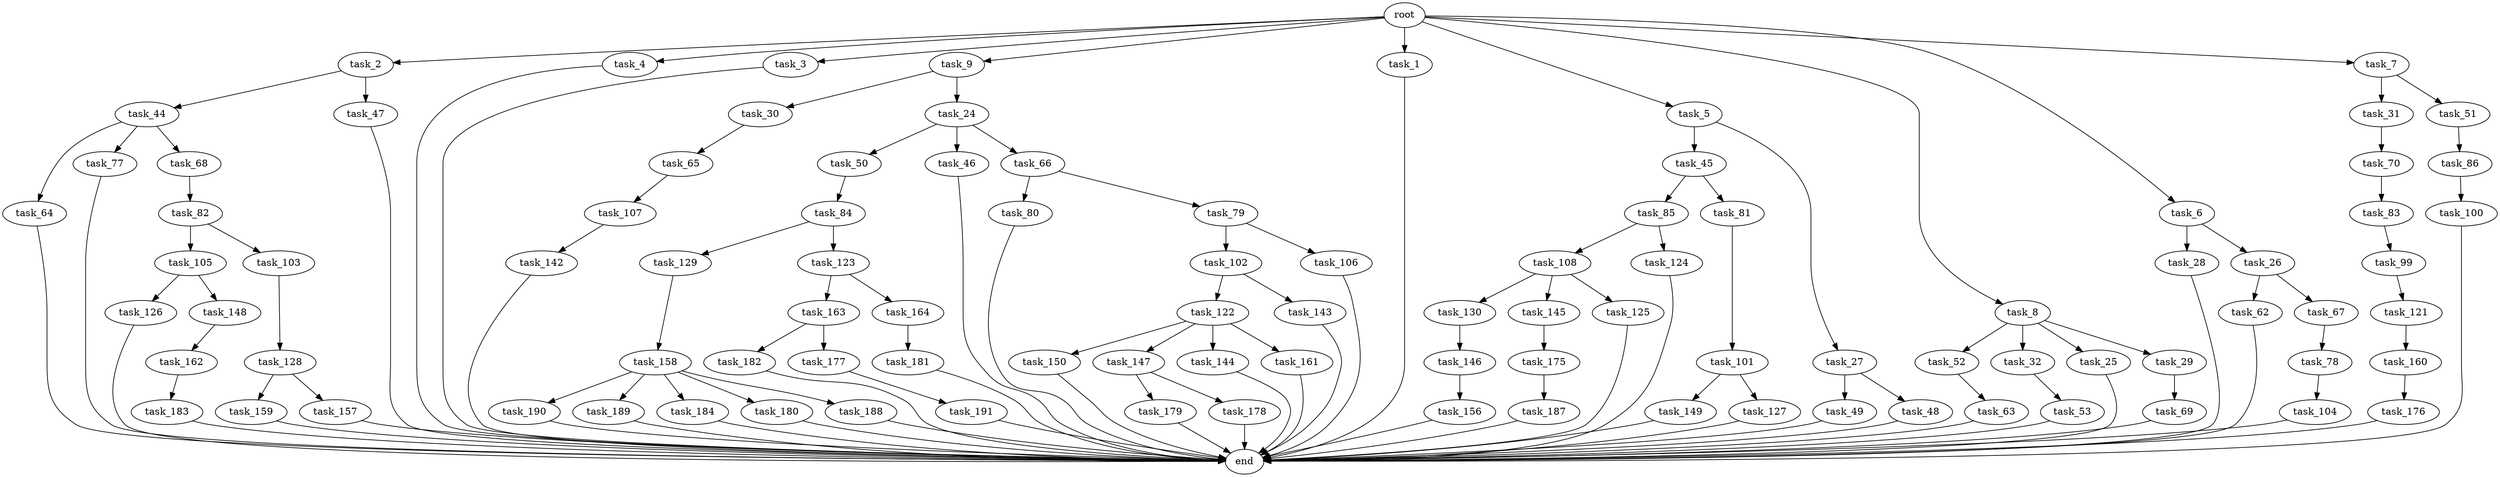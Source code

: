 digraph G {
  task_102 [size="429496729.600000"];
  task_65 [size="1391569403.904000"];
  task_176 [size="841813590.016000"];
  task_142 [size="1717986918.400000"];
  task_156 [size="429496729.600000"];
  task_162 [size="1099511627.776000"];
  task_149 [size="1099511627.776000"];
  task_105 [size="618475290.624000"];
  task_182 [size="429496729.600000"];
  task_45 [size="1099511627.776000"];
  task_163 [size="274877906.944000"];
  task_150 [size="1099511627.776000"];
  task_44 [size="618475290.624000"];
  task_179 [size="1717986918.400000"];
  task_122 [size="1099511627.776000"];
  task_82 [size="429496729.600000"];
  task_28 [size="429496729.600000"];
  task_50 [size="274877906.944000"];
  task_127 [size="1099511627.776000"];
  task_62 [size="618475290.624000"];
  task_49 [size="841813590.016000"];
  task_181 [size="1717986918.400000"];
  task_146 [size="841813590.016000"];
  task_159 [size="618475290.624000"];
  task_106 [size="429496729.600000"];
  task_121 [size="1391569403.904000"];
  task_147 [size="1099511627.776000"];
  task_190 [size="1391569403.904000"];
  task_164 [size="274877906.944000"];
  task_126 [size="274877906.944000"];
  task_52 [size="618475290.624000"];
  task_2 [size="2.048000"];
  task_67 [size="618475290.624000"];
  task_30 [size="68719476.736000"];
  task_31 [size="1391569403.904000"];
  task_177 [size="429496729.600000"];
  task_130 [size="618475290.624000"];
  task_160 [size="1099511627.776000"];
  task_104 [size="154618822.656000"];
  task_4 [size="2.048000"];
  task_48 [size="841813590.016000"];
  task_85 [size="1717986918.400000"];
  task_80 [size="1099511627.776000"];
  task_129 [size="68719476.736000"];
  task_100 [size="1717986918.400000"];
  task_103 [size="618475290.624000"];
  task_78 [size="429496729.600000"];
  task_157 [size="618475290.624000"];
  task_24 [size="68719476.736000"];
  task_3 [size="2.048000"];
  task_9 [size="2.048000"];
  task_32 [size="618475290.624000"];
  task_143 [size="1099511627.776000"];
  task_25 [size="618475290.624000"];
  task_144 [size="1099511627.776000"];
  task_148 [size="274877906.944000"];
  task_86 [size="1391569403.904000"];
  task_189 [size="1391569403.904000"];
  task_101 [size="1717986918.400000"];
  task_1 [size="2.048000"];
  task_107 [size="429496729.600000"];
  task_26 [size="429496729.600000"];
  task_99 [size="1717986918.400000"];
  task_69 [size="429496729.600000"];
  task_46 [size="274877906.944000"];
  task_5 [size="2.048000"];
  task_108 [size="429496729.600000"];
  end [size="0.000000"];
  task_8 [size="2.048000"];
  task_64 [size="1717986918.400000"];
  task_83 [size="1391569403.904000"];
  task_63 [size="618475290.624000"];
  task_183 [size="1391569403.904000"];
  task_84 [size="841813590.016000"];
  task_47 [size="618475290.624000"];
  task_29 [size="618475290.624000"];
  task_145 [size="618475290.624000"];
  task_79 [size="1099511627.776000"];
  task_53 [size="154618822.656000"];
  task_178 [size="1717986918.400000"];
  root [size="0.000000"];
  task_187 [size="429496729.600000"];
  task_27 [size="1099511627.776000"];
  task_123 [size="68719476.736000"];
  task_184 [size="1391569403.904000"];
  task_128 [size="841813590.016000"];
  task_180 [size="1391569403.904000"];
  task_6 [size="2.048000"];
  task_70 [size="68719476.736000"];
  task_191 [size="154618822.656000"];
  task_175 [size="841813590.016000"];
  task_188 [size="1391569403.904000"];
  task_77 [size="1717986918.400000"];
  task_81 [size="1717986918.400000"];
  task_161 [size="1099511627.776000"];
  task_158 [size="274877906.944000"];
  task_51 [size="1391569403.904000"];
  task_125 [size="618475290.624000"];
  task_124 [size="429496729.600000"];
  task_7 [size="2.048000"];
  task_68 [size="1717986918.400000"];
  task_66 [size="274877906.944000"];

  task_102 -> task_143 [size="536870912.000000"];
  task_102 -> task_122 [size="536870912.000000"];
  task_65 -> task_107 [size="209715200.000000"];
  task_176 -> end [size="1.000000"];
  task_142 -> end [size="1.000000"];
  task_156 -> end [size="1.000000"];
  task_162 -> task_183 [size="679477248.000000"];
  task_149 -> end [size="1.000000"];
  task_105 -> task_126 [size="134217728.000000"];
  task_105 -> task_148 [size="134217728.000000"];
  task_182 -> end [size="1.000000"];
  task_45 -> task_81 [size="838860800.000000"];
  task_45 -> task_85 [size="838860800.000000"];
  task_163 -> task_177 [size="209715200.000000"];
  task_163 -> task_182 [size="209715200.000000"];
  task_150 -> end [size="1.000000"];
  task_44 -> task_68 [size="838860800.000000"];
  task_44 -> task_77 [size="838860800.000000"];
  task_44 -> task_64 [size="838860800.000000"];
  task_179 -> end [size="1.000000"];
  task_122 -> task_161 [size="536870912.000000"];
  task_122 -> task_147 [size="536870912.000000"];
  task_122 -> task_144 [size="536870912.000000"];
  task_122 -> task_150 [size="536870912.000000"];
  task_82 -> task_103 [size="301989888.000000"];
  task_82 -> task_105 [size="301989888.000000"];
  task_28 -> end [size="1.000000"];
  task_50 -> task_84 [size="411041792.000000"];
  task_127 -> end [size="1.000000"];
  task_62 -> end [size="1.000000"];
  task_49 -> end [size="1.000000"];
  task_181 -> end [size="1.000000"];
  task_146 -> task_156 [size="209715200.000000"];
  task_159 -> end [size="1.000000"];
  task_106 -> end [size="1.000000"];
  task_121 -> task_160 [size="536870912.000000"];
  task_147 -> task_178 [size="838860800.000000"];
  task_147 -> task_179 [size="838860800.000000"];
  task_190 -> end [size="1.000000"];
  task_164 -> task_181 [size="838860800.000000"];
  task_126 -> end [size="1.000000"];
  task_52 -> task_63 [size="301989888.000000"];
  task_2 -> task_44 [size="301989888.000000"];
  task_2 -> task_47 [size="301989888.000000"];
  task_67 -> task_78 [size="209715200.000000"];
  task_30 -> task_65 [size="679477248.000000"];
  task_31 -> task_70 [size="33554432.000000"];
  task_177 -> task_191 [size="75497472.000000"];
  task_130 -> task_146 [size="411041792.000000"];
  task_160 -> task_176 [size="411041792.000000"];
  task_104 -> end [size="1.000000"];
  task_4 -> end [size="1.000000"];
  task_48 -> end [size="1.000000"];
  task_85 -> task_124 [size="209715200.000000"];
  task_85 -> task_108 [size="209715200.000000"];
  task_80 -> end [size="1.000000"];
  task_129 -> task_158 [size="134217728.000000"];
  task_100 -> end [size="1.000000"];
  task_103 -> task_128 [size="411041792.000000"];
  task_78 -> task_104 [size="75497472.000000"];
  task_157 -> end [size="1.000000"];
  task_24 -> task_46 [size="134217728.000000"];
  task_24 -> task_50 [size="134217728.000000"];
  task_24 -> task_66 [size="134217728.000000"];
  task_3 -> end [size="1.000000"];
  task_9 -> task_24 [size="33554432.000000"];
  task_9 -> task_30 [size="33554432.000000"];
  task_32 -> task_53 [size="75497472.000000"];
  task_143 -> end [size="1.000000"];
  task_25 -> end [size="1.000000"];
  task_144 -> end [size="1.000000"];
  task_148 -> task_162 [size="536870912.000000"];
  task_86 -> task_100 [size="838860800.000000"];
  task_189 -> end [size="1.000000"];
  task_101 -> task_149 [size="536870912.000000"];
  task_101 -> task_127 [size="536870912.000000"];
  task_1 -> end [size="1.000000"];
  task_107 -> task_142 [size="838860800.000000"];
  task_26 -> task_62 [size="301989888.000000"];
  task_26 -> task_67 [size="301989888.000000"];
  task_99 -> task_121 [size="679477248.000000"];
  task_69 -> end [size="1.000000"];
  task_46 -> end [size="1.000000"];
  task_5 -> task_45 [size="536870912.000000"];
  task_5 -> task_27 [size="536870912.000000"];
  task_108 -> task_130 [size="301989888.000000"];
  task_108 -> task_145 [size="301989888.000000"];
  task_108 -> task_125 [size="301989888.000000"];
  task_8 -> task_29 [size="301989888.000000"];
  task_8 -> task_25 [size="301989888.000000"];
  task_8 -> task_32 [size="301989888.000000"];
  task_8 -> task_52 [size="301989888.000000"];
  task_64 -> end [size="1.000000"];
  task_83 -> task_99 [size="838860800.000000"];
  task_63 -> end [size="1.000000"];
  task_183 -> end [size="1.000000"];
  task_84 -> task_129 [size="33554432.000000"];
  task_84 -> task_123 [size="33554432.000000"];
  task_47 -> end [size="1.000000"];
  task_29 -> task_69 [size="209715200.000000"];
  task_145 -> task_175 [size="411041792.000000"];
  task_79 -> task_102 [size="209715200.000000"];
  task_79 -> task_106 [size="209715200.000000"];
  task_53 -> end [size="1.000000"];
  task_178 -> end [size="1.000000"];
  root -> task_2 [size="1.000000"];
  root -> task_6 [size="1.000000"];
  root -> task_4 [size="1.000000"];
  root -> task_5 [size="1.000000"];
  root -> task_3 [size="1.000000"];
  root -> task_9 [size="1.000000"];
  root -> task_8 [size="1.000000"];
  root -> task_7 [size="1.000000"];
  root -> task_1 [size="1.000000"];
  task_187 -> end [size="1.000000"];
  task_27 -> task_48 [size="411041792.000000"];
  task_27 -> task_49 [size="411041792.000000"];
  task_123 -> task_163 [size="134217728.000000"];
  task_123 -> task_164 [size="134217728.000000"];
  task_184 -> end [size="1.000000"];
  task_128 -> task_157 [size="301989888.000000"];
  task_128 -> task_159 [size="301989888.000000"];
  task_180 -> end [size="1.000000"];
  task_6 -> task_26 [size="209715200.000000"];
  task_6 -> task_28 [size="209715200.000000"];
  task_70 -> task_83 [size="679477248.000000"];
  task_191 -> end [size="1.000000"];
  task_175 -> task_187 [size="209715200.000000"];
  task_188 -> end [size="1.000000"];
  task_77 -> end [size="1.000000"];
  task_81 -> task_101 [size="838860800.000000"];
  task_161 -> end [size="1.000000"];
  task_158 -> task_180 [size="679477248.000000"];
  task_158 -> task_188 [size="679477248.000000"];
  task_158 -> task_189 [size="679477248.000000"];
  task_158 -> task_190 [size="679477248.000000"];
  task_158 -> task_184 [size="679477248.000000"];
  task_51 -> task_86 [size="679477248.000000"];
  task_125 -> end [size="1.000000"];
  task_124 -> end [size="1.000000"];
  task_7 -> task_31 [size="679477248.000000"];
  task_7 -> task_51 [size="679477248.000000"];
  task_68 -> task_82 [size="209715200.000000"];
  task_66 -> task_80 [size="536870912.000000"];
  task_66 -> task_79 [size="536870912.000000"];
}
